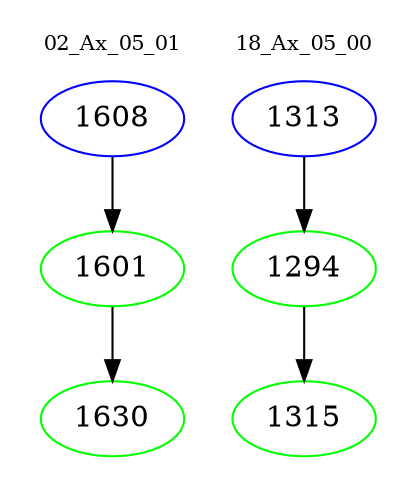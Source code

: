 digraph{
subgraph cluster_0 {
color = white
label = "02_Ax_05_01";
fontsize=10;
T0_1608 [label="1608", color="blue"]
T0_1608 -> T0_1601 [color="black"]
T0_1601 [label="1601", color="green"]
T0_1601 -> T0_1630 [color="black"]
T0_1630 [label="1630", color="green"]
}
subgraph cluster_1 {
color = white
label = "18_Ax_05_00";
fontsize=10;
T1_1313 [label="1313", color="blue"]
T1_1313 -> T1_1294 [color="black"]
T1_1294 [label="1294", color="green"]
T1_1294 -> T1_1315 [color="black"]
T1_1315 [label="1315", color="green"]
}
}
